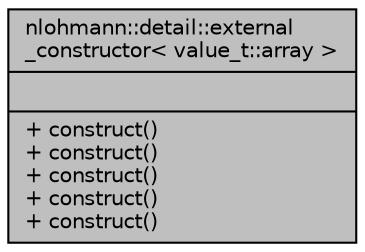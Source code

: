 digraph "nlohmann::detail::external_constructor&lt; value_t::array &gt;"
{
 // INTERACTIVE_SVG=YES
  bgcolor="transparent";
  edge [fontname="Helvetica",fontsize="10",labelfontname="Helvetica",labelfontsize="10"];
  node [fontname="Helvetica",fontsize="10",shape=record];
  Node1 [label="{nlohmann::detail::external\l_constructor\< value_t::array \>\n||+ construct()\l+ construct()\l+ construct()\l+ construct()\l+ construct()\l}",height=0.2,width=0.4,color="black", fillcolor="grey75", style="filled" fontcolor="black"];
}
